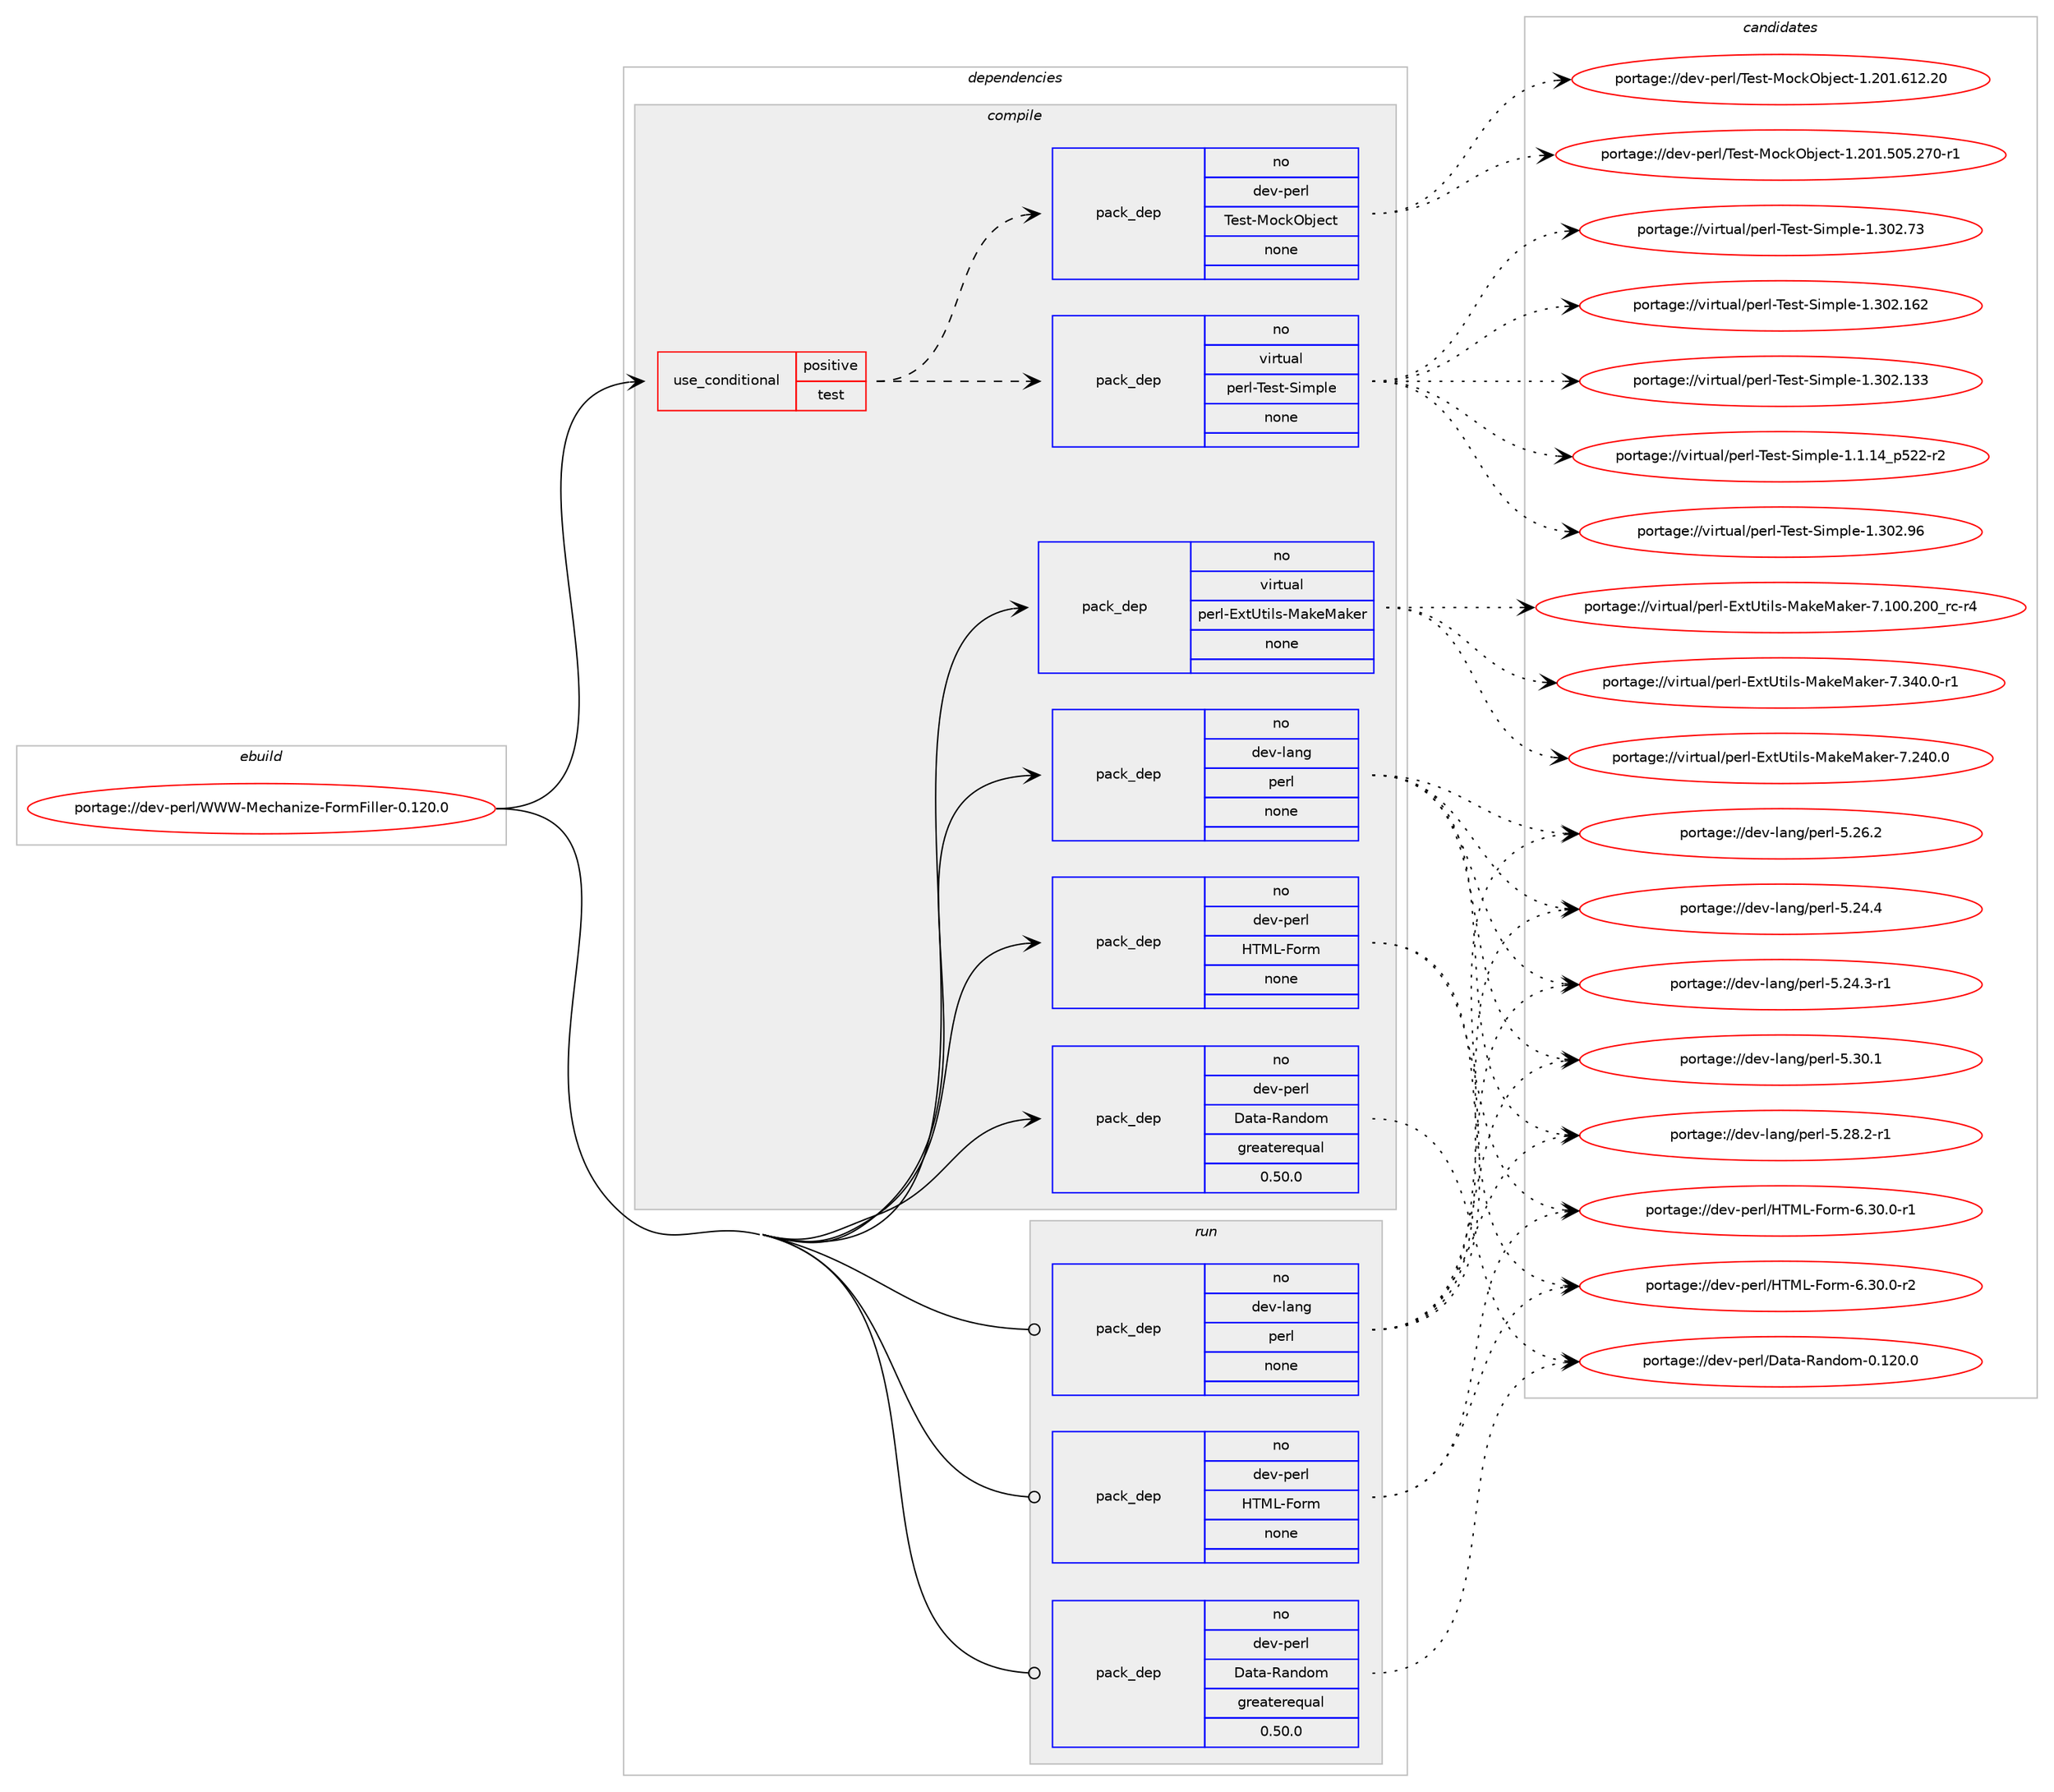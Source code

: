 digraph prolog {

# *************
# Graph options
# *************

newrank=true;
concentrate=true;
compound=true;
graph [rankdir=LR,fontname=Helvetica,fontsize=10,ranksep=1.5];#, ranksep=2.5, nodesep=0.2];
edge  [arrowhead=vee];
node  [fontname=Helvetica,fontsize=10];

# **********
# The ebuild
# **********

subgraph cluster_leftcol {
color=gray;
label=<<i>ebuild</i>>;
id [label="portage://dev-perl/WWW-Mechanize-FormFiller-0.120.0", color=red, width=4, href="../dev-perl/WWW-Mechanize-FormFiller-0.120.0.svg"];
}

# ****************
# The dependencies
# ****************

subgraph cluster_midcol {
color=gray;
label=<<i>dependencies</i>>;
subgraph cluster_compile {
fillcolor="#eeeeee";
style=filled;
label=<<i>compile</i>>;
subgraph cond121240 {
dependency479715 [label=<<TABLE BORDER="0" CELLBORDER="1" CELLSPACING="0" CELLPADDING="4"><TR><TD ROWSPAN="3" CELLPADDING="10">use_conditional</TD></TR><TR><TD>positive</TD></TR><TR><TD>test</TD></TR></TABLE>>, shape=none, color=red];
subgraph pack353419 {
dependency479716 [label=<<TABLE BORDER="0" CELLBORDER="1" CELLSPACING="0" CELLPADDING="4" WIDTH="220"><TR><TD ROWSPAN="6" CELLPADDING="30">pack_dep</TD></TR><TR><TD WIDTH="110">no</TD></TR><TR><TD>dev-perl</TD></TR><TR><TD>Test-MockObject</TD></TR><TR><TD>none</TD></TR><TR><TD></TD></TR></TABLE>>, shape=none, color=blue];
}
dependency479715:e -> dependency479716:w [weight=20,style="dashed",arrowhead="vee"];
subgraph pack353420 {
dependency479717 [label=<<TABLE BORDER="0" CELLBORDER="1" CELLSPACING="0" CELLPADDING="4" WIDTH="220"><TR><TD ROWSPAN="6" CELLPADDING="30">pack_dep</TD></TR><TR><TD WIDTH="110">no</TD></TR><TR><TD>virtual</TD></TR><TR><TD>perl-Test-Simple</TD></TR><TR><TD>none</TD></TR><TR><TD></TD></TR></TABLE>>, shape=none, color=blue];
}
dependency479715:e -> dependency479717:w [weight=20,style="dashed",arrowhead="vee"];
}
id:e -> dependency479715:w [weight=20,style="solid",arrowhead="vee"];
subgraph pack353421 {
dependency479718 [label=<<TABLE BORDER="0" CELLBORDER="1" CELLSPACING="0" CELLPADDING="4" WIDTH="220"><TR><TD ROWSPAN="6" CELLPADDING="30">pack_dep</TD></TR><TR><TD WIDTH="110">no</TD></TR><TR><TD>dev-lang</TD></TR><TR><TD>perl</TD></TR><TR><TD>none</TD></TR><TR><TD></TD></TR></TABLE>>, shape=none, color=blue];
}
id:e -> dependency479718:w [weight=20,style="solid",arrowhead="vee"];
subgraph pack353422 {
dependency479719 [label=<<TABLE BORDER="0" CELLBORDER="1" CELLSPACING="0" CELLPADDING="4" WIDTH="220"><TR><TD ROWSPAN="6" CELLPADDING="30">pack_dep</TD></TR><TR><TD WIDTH="110">no</TD></TR><TR><TD>dev-perl</TD></TR><TR><TD>Data-Random</TD></TR><TR><TD>greaterequal</TD></TR><TR><TD>0.50.0</TD></TR></TABLE>>, shape=none, color=blue];
}
id:e -> dependency479719:w [weight=20,style="solid",arrowhead="vee"];
subgraph pack353423 {
dependency479720 [label=<<TABLE BORDER="0" CELLBORDER="1" CELLSPACING="0" CELLPADDING="4" WIDTH="220"><TR><TD ROWSPAN="6" CELLPADDING="30">pack_dep</TD></TR><TR><TD WIDTH="110">no</TD></TR><TR><TD>dev-perl</TD></TR><TR><TD>HTML-Form</TD></TR><TR><TD>none</TD></TR><TR><TD></TD></TR></TABLE>>, shape=none, color=blue];
}
id:e -> dependency479720:w [weight=20,style="solid",arrowhead="vee"];
subgraph pack353424 {
dependency479721 [label=<<TABLE BORDER="0" CELLBORDER="1" CELLSPACING="0" CELLPADDING="4" WIDTH="220"><TR><TD ROWSPAN="6" CELLPADDING="30">pack_dep</TD></TR><TR><TD WIDTH="110">no</TD></TR><TR><TD>virtual</TD></TR><TR><TD>perl-ExtUtils-MakeMaker</TD></TR><TR><TD>none</TD></TR><TR><TD></TD></TR></TABLE>>, shape=none, color=blue];
}
id:e -> dependency479721:w [weight=20,style="solid",arrowhead="vee"];
}
subgraph cluster_compileandrun {
fillcolor="#eeeeee";
style=filled;
label=<<i>compile and run</i>>;
}
subgraph cluster_run {
fillcolor="#eeeeee";
style=filled;
label=<<i>run</i>>;
subgraph pack353425 {
dependency479722 [label=<<TABLE BORDER="0" CELLBORDER="1" CELLSPACING="0" CELLPADDING="4" WIDTH="220"><TR><TD ROWSPAN="6" CELLPADDING="30">pack_dep</TD></TR><TR><TD WIDTH="110">no</TD></TR><TR><TD>dev-lang</TD></TR><TR><TD>perl</TD></TR><TR><TD>none</TD></TR><TR><TD></TD></TR></TABLE>>, shape=none, color=blue];
}
id:e -> dependency479722:w [weight=20,style="solid",arrowhead="odot"];
subgraph pack353426 {
dependency479723 [label=<<TABLE BORDER="0" CELLBORDER="1" CELLSPACING="0" CELLPADDING="4" WIDTH="220"><TR><TD ROWSPAN="6" CELLPADDING="30">pack_dep</TD></TR><TR><TD WIDTH="110">no</TD></TR><TR><TD>dev-perl</TD></TR><TR><TD>Data-Random</TD></TR><TR><TD>greaterequal</TD></TR><TR><TD>0.50.0</TD></TR></TABLE>>, shape=none, color=blue];
}
id:e -> dependency479723:w [weight=20,style="solid",arrowhead="odot"];
subgraph pack353427 {
dependency479724 [label=<<TABLE BORDER="0" CELLBORDER="1" CELLSPACING="0" CELLPADDING="4" WIDTH="220"><TR><TD ROWSPAN="6" CELLPADDING="30">pack_dep</TD></TR><TR><TD WIDTH="110">no</TD></TR><TR><TD>dev-perl</TD></TR><TR><TD>HTML-Form</TD></TR><TR><TD>none</TD></TR><TR><TD></TD></TR></TABLE>>, shape=none, color=blue];
}
id:e -> dependency479724:w [weight=20,style="solid",arrowhead="odot"];
}
}

# **************
# The candidates
# **************

subgraph cluster_choices {
rank=same;
color=gray;
label=<<i>candidates</i>>;

subgraph choice353419 {
color=black;
nodesep=1;
choice10010111845112101114108478410111511645771119910779981061019911645494650484946544950465048 [label="portage://dev-perl/Test-MockObject-1.201.612.20", color=red, width=4,href="../dev-perl/Test-MockObject-1.201.612.20.svg"];
choice10010111845112101114108478410111511645771119910779981061019911645494650484946534853465055484511449 [label="portage://dev-perl/Test-MockObject-1.201.505.270-r1", color=red, width=4,href="../dev-perl/Test-MockObject-1.201.505.270-r1.svg"];
dependency479716:e -> choice10010111845112101114108478410111511645771119910779981061019911645494650484946544950465048:w [style=dotted,weight="100"];
dependency479716:e -> choice10010111845112101114108478410111511645771119910779981061019911645494650484946534853465055484511449:w [style=dotted,weight="100"];
}
subgraph choice353420 {
color=black;
nodesep=1;
choice118105114116117971084711210111410845841011151164583105109112108101454946514850465754 [label="portage://virtual/perl-Test-Simple-1.302.96", color=red, width=4,href="../virtual/perl-Test-Simple-1.302.96.svg"];
choice118105114116117971084711210111410845841011151164583105109112108101454946514850465551 [label="portage://virtual/perl-Test-Simple-1.302.73", color=red, width=4,href="../virtual/perl-Test-Simple-1.302.73.svg"];
choice11810511411611797108471121011141084584101115116458310510911210810145494651485046495450 [label="portage://virtual/perl-Test-Simple-1.302.162", color=red, width=4,href="../virtual/perl-Test-Simple-1.302.162.svg"];
choice11810511411611797108471121011141084584101115116458310510911210810145494651485046495151 [label="portage://virtual/perl-Test-Simple-1.302.133", color=red, width=4,href="../virtual/perl-Test-Simple-1.302.133.svg"];
choice11810511411611797108471121011141084584101115116458310510911210810145494649464952951125350504511450 [label="portage://virtual/perl-Test-Simple-1.1.14_p522-r2", color=red, width=4,href="../virtual/perl-Test-Simple-1.1.14_p522-r2.svg"];
dependency479717:e -> choice118105114116117971084711210111410845841011151164583105109112108101454946514850465754:w [style=dotted,weight="100"];
dependency479717:e -> choice118105114116117971084711210111410845841011151164583105109112108101454946514850465551:w [style=dotted,weight="100"];
dependency479717:e -> choice11810511411611797108471121011141084584101115116458310510911210810145494651485046495450:w [style=dotted,weight="100"];
dependency479717:e -> choice11810511411611797108471121011141084584101115116458310510911210810145494651485046495151:w [style=dotted,weight="100"];
dependency479717:e -> choice11810511411611797108471121011141084584101115116458310510911210810145494649464952951125350504511450:w [style=dotted,weight="100"];
}
subgraph choice353421 {
color=black;
nodesep=1;
choice10010111845108971101034711210111410845534651484649 [label="portage://dev-lang/perl-5.30.1", color=red, width=4,href="../dev-lang/perl-5.30.1.svg"];
choice100101118451089711010347112101114108455346505646504511449 [label="portage://dev-lang/perl-5.28.2-r1", color=red, width=4,href="../dev-lang/perl-5.28.2-r1.svg"];
choice10010111845108971101034711210111410845534650544650 [label="portage://dev-lang/perl-5.26.2", color=red, width=4,href="../dev-lang/perl-5.26.2.svg"];
choice10010111845108971101034711210111410845534650524652 [label="portage://dev-lang/perl-5.24.4", color=red, width=4,href="../dev-lang/perl-5.24.4.svg"];
choice100101118451089711010347112101114108455346505246514511449 [label="portage://dev-lang/perl-5.24.3-r1", color=red, width=4,href="../dev-lang/perl-5.24.3-r1.svg"];
dependency479718:e -> choice10010111845108971101034711210111410845534651484649:w [style=dotted,weight="100"];
dependency479718:e -> choice100101118451089711010347112101114108455346505646504511449:w [style=dotted,weight="100"];
dependency479718:e -> choice10010111845108971101034711210111410845534650544650:w [style=dotted,weight="100"];
dependency479718:e -> choice10010111845108971101034711210111410845534650524652:w [style=dotted,weight="100"];
dependency479718:e -> choice100101118451089711010347112101114108455346505246514511449:w [style=dotted,weight="100"];
}
subgraph choice353422 {
color=black;
nodesep=1;
choice10010111845112101114108476897116974582971101001111094548464950484648 [label="portage://dev-perl/Data-Random-0.120.0", color=red, width=4,href="../dev-perl/Data-Random-0.120.0.svg"];
dependency479719:e -> choice10010111845112101114108476897116974582971101001111094548464950484648:w [style=dotted,weight="100"];
}
subgraph choice353423 {
color=black;
nodesep=1;
choice1001011184511210111410847728477764570111114109455446514846484511450 [label="portage://dev-perl/HTML-Form-6.30.0-r2", color=red, width=4,href="../dev-perl/HTML-Form-6.30.0-r2.svg"];
choice1001011184511210111410847728477764570111114109455446514846484511449 [label="portage://dev-perl/HTML-Form-6.30.0-r1", color=red, width=4,href="../dev-perl/HTML-Form-6.30.0-r1.svg"];
dependency479720:e -> choice1001011184511210111410847728477764570111114109455446514846484511450:w [style=dotted,weight="100"];
dependency479720:e -> choice1001011184511210111410847728477764570111114109455446514846484511449:w [style=dotted,weight="100"];
}
subgraph choice353424 {
color=black;
nodesep=1;
choice1181051141161179710847112101114108456912011685116105108115457797107101779710710111445554651524846484511449 [label="portage://virtual/perl-ExtUtils-MakeMaker-7.340.0-r1", color=red, width=4,href="../virtual/perl-ExtUtils-MakeMaker-7.340.0-r1.svg"];
choice118105114116117971084711210111410845691201168511610510811545779710710177971071011144555465052484648 [label="portage://virtual/perl-ExtUtils-MakeMaker-7.240.0", color=red, width=4,href="../virtual/perl-ExtUtils-MakeMaker-7.240.0.svg"];
choice118105114116117971084711210111410845691201168511610510811545779710710177971071011144555464948484650484895114994511452 [label="portage://virtual/perl-ExtUtils-MakeMaker-7.100.200_rc-r4", color=red, width=4,href="../virtual/perl-ExtUtils-MakeMaker-7.100.200_rc-r4.svg"];
dependency479721:e -> choice1181051141161179710847112101114108456912011685116105108115457797107101779710710111445554651524846484511449:w [style=dotted,weight="100"];
dependency479721:e -> choice118105114116117971084711210111410845691201168511610510811545779710710177971071011144555465052484648:w [style=dotted,weight="100"];
dependency479721:e -> choice118105114116117971084711210111410845691201168511610510811545779710710177971071011144555464948484650484895114994511452:w [style=dotted,weight="100"];
}
subgraph choice353425 {
color=black;
nodesep=1;
choice10010111845108971101034711210111410845534651484649 [label="portage://dev-lang/perl-5.30.1", color=red, width=4,href="../dev-lang/perl-5.30.1.svg"];
choice100101118451089711010347112101114108455346505646504511449 [label="portage://dev-lang/perl-5.28.2-r1", color=red, width=4,href="../dev-lang/perl-5.28.2-r1.svg"];
choice10010111845108971101034711210111410845534650544650 [label="portage://dev-lang/perl-5.26.2", color=red, width=4,href="../dev-lang/perl-5.26.2.svg"];
choice10010111845108971101034711210111410845534650524652 [label="portage://dev-lang/perl-5.24.4", color=red, width=4,href="../dev-lang/perl-5.24.4.svg"];
choice100101118451089711010347112101114108455346505246514511449 [label="portage://dev-lang/perl-5.24.3-r1", color=red, width=4,href="../dev-lang/perl-5.24.3-r1.svg"];
dependency479722:e -> choice10010111845108971101034711210111410845534651484649:w [style=dotted,weight="100"];
dependency479722:e -> choice100101118451089711010347112101114108455346505646504511449:w [style=dotted,weight="100"];
dependency479722:e -> choice10010111845108971101034711210111410845534650544650:w [style=dotted,weight="100"];
dependency479722:e -> choice10010111845108971101034711210111410845534650524652:w [style=dotted,weight="100"];
dependency479722:e -> choice100101118451089711010347112101114108455346505246514511449:w [style=dotted,weight="100"];
}
subgraph choice353426 {
color=black;
nodesep=1;
choice10010111845112101114108476897116974582971101001111094548464950484648 [label="portage://dev-perl/Data-Random-0.120.0", color=red, width=4,href="../dev-perl/Data-Random-0.120.0.svg"];
dependency479723:e -> choice10010111845112101114108476897116974582971101001111094548464950484648:w [style=dotted,weight="100"];
}
subgraph choice353427 {
color=black;
nodesep=1;
choice1001011184511210111410847728477764570111114109455446514846484511450 [label="portage://dev-perl/HTML-Form-6.30.0-r2", color=red, width=4,href="../dev-perl/HTML-Form-6.30.0-r2.svg"];
choice1001011184511210111410847728477764570111114109455446514846484511449 [label="portage://dev-perl/HTML-Form-6.30.0-r1", color=red, width=4,href="../dev-perl/HTML-Form-6.30.0-r1.svg"];
dependency479724:e -> choice1001011184511210111410847728477764570111114109455446514846484511450:w [style=dotted,weight="100"];
dependency479724:e -> choice1001011184511210111410847728477764570111114109455446514846484511449:w [style=dotted,weight="100"];
}
}

}

